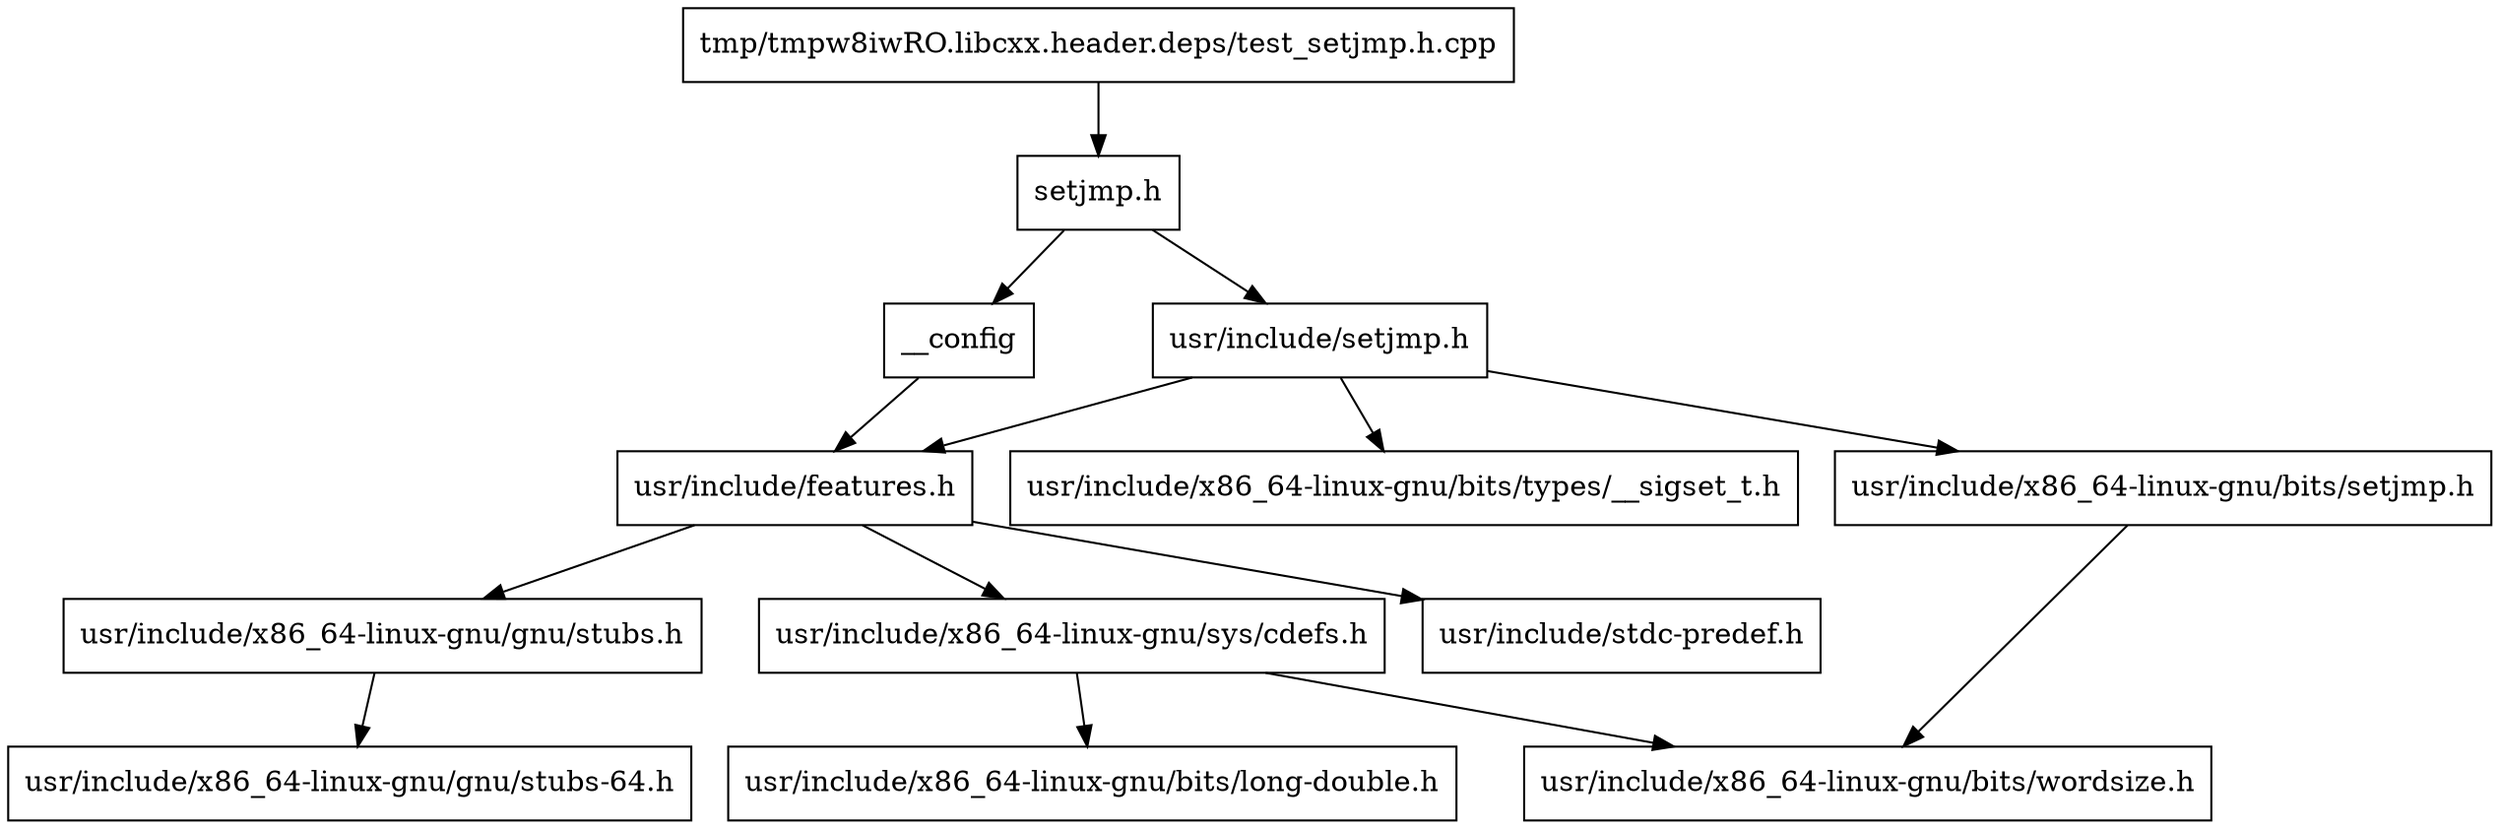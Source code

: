 digraph "dependencies" {
  header_1 [ shape="box", label="setjmp.h"];
  header_0 [ shape="box", label="tmp/tmpw8iwRO.libcxx.header.deps/test_setjmp.h.cpp"];
  header_2 [ shape="box", label="__config"];
  header_3 [ shape="box", label="usr/include/features.h"];
  header_4 [ shape="box", label="usr/include/stdc-predef.h"];
  header_5 [ shape="box", label="usr/include/x86_64-linux-gnu/sys/cdefs.h"];
  header_6 [ shape="box", label="usr/include/x86_64-linux-gnu/bits/wordsize.h"];
  header_7 [ shape="box", label="usr/include/x86_64-linux-gnu/bits/long-double.h"];
  header_8 [ shape="box", label="usr/include/x86_64-linux-gnu/gnu/stubs.h"];
  header_9 [ shape="box", label="usr/include/x86_64-linux-gnu/gnu/stubs-64.h"];
  header_11 [ shape="box", label="usr/include/setjmp.h"];
  header_12 [ shape="box", label="usr/include/x86_64-linux-gnu/bits/setjmp.h"];
  header_13 [ shape="box", label="usr/include/x86_64-linux-gnu/bits/types/__sigset_t.h"];
  header_8 -> header_9;
  header_0 -> header_1;
  header_12 -> header_6;
  header_5 -> header_6;
  header_5 -> header_7;
  header_2 -> header_3;
  header_11 -> header_3;
  header_11 -> header_12;
  header_11 -> header_13;
  header_1 -> header_2;
  header_1 -> header_11;
  header_3 -> header_4;
  header_3 -> header_5;
  header_3 -> header_8;
}
